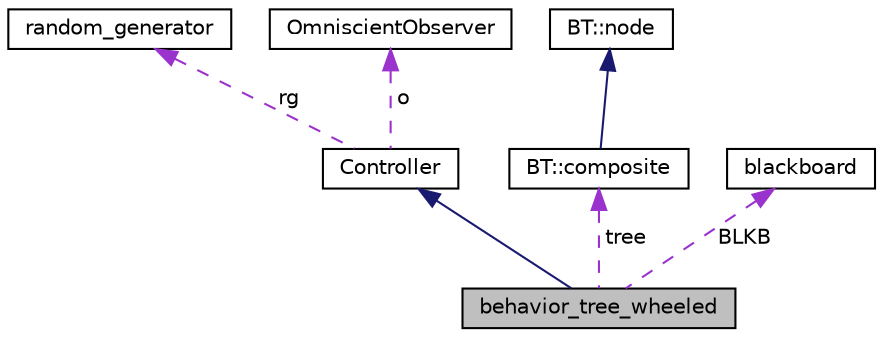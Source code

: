 digraph "behavior_tree_wheeled"
{
 // LATEX_PDF_SIZE
  edge [fontname="Helvetica",fontsize="10",labelfontname="Helvetica",labelfontsize="10"];
  node [fontname="Helvetica",fontsize="10",shape=record];
  Node1 [label="behavior_tree_wheeled",height=0.2,width=0.4,color="black", fillcolor="grey75", style="filled", fontcolor="black",tooltip=" "];
  Node2 -> Node1 [dir="back",color="midnightblue",fontsize="10",style="solid"];
  Node2 [label="Controller",height=0.2,width=0.4,color="black", fillcolor="white", style="filled",URL="$classController.html",tooltip=" "];
  Node3 -> Node2 [dir="back",color="darkorchid3",fontsize="10",style="dashed",label=" rg" ];
  Node3 [label="random_generator",height=0.2,width=0.4,color="black", fillcolor="white", style="filled",URL="$classrandom__generator.html",tooltip=" "];
  Node4 -> Node2 [dir="back",color="darkorchid3",fontsize="10",style="dashed",label=" o" ];
  Node4 [label="OmniscientObserver",height=0.2,width=0.4,color="black", fillcolor="white", style="filled",URL="$classOmniscientObserver.html",tooltip=" "];
  Node5 -> Node1 [dir="back",color="darkorchid3",fontsize="10",style="dashed",label=" tree" ];
  Node5 [label="BT::composite",height=0.2,width=0.4,color="black", fillcolor="white", style="filled",URL="$classBT_1_1composite.html",tooltip=" "];
  Node6 -> Node5 [dir="back",color="midnightblue",fontsize="10",style="solid"];
  Node6 [label="BT::node",height=0.2,width=0.4,color="black", fillcolor="white", style="filled",URL="$classBT_1_1node.html",tooltip=" "];
  Node7 -> Node1 [dir="back",color="darkorchid3",fontsize="10",style="dashed",label=" BLKB" ];
  Node7 [label="blackboard",height=0.2,width=0.4,color="black", fillcolor="white", style="filled",URL="$structblackboard.html",tooltip=" "];
}
